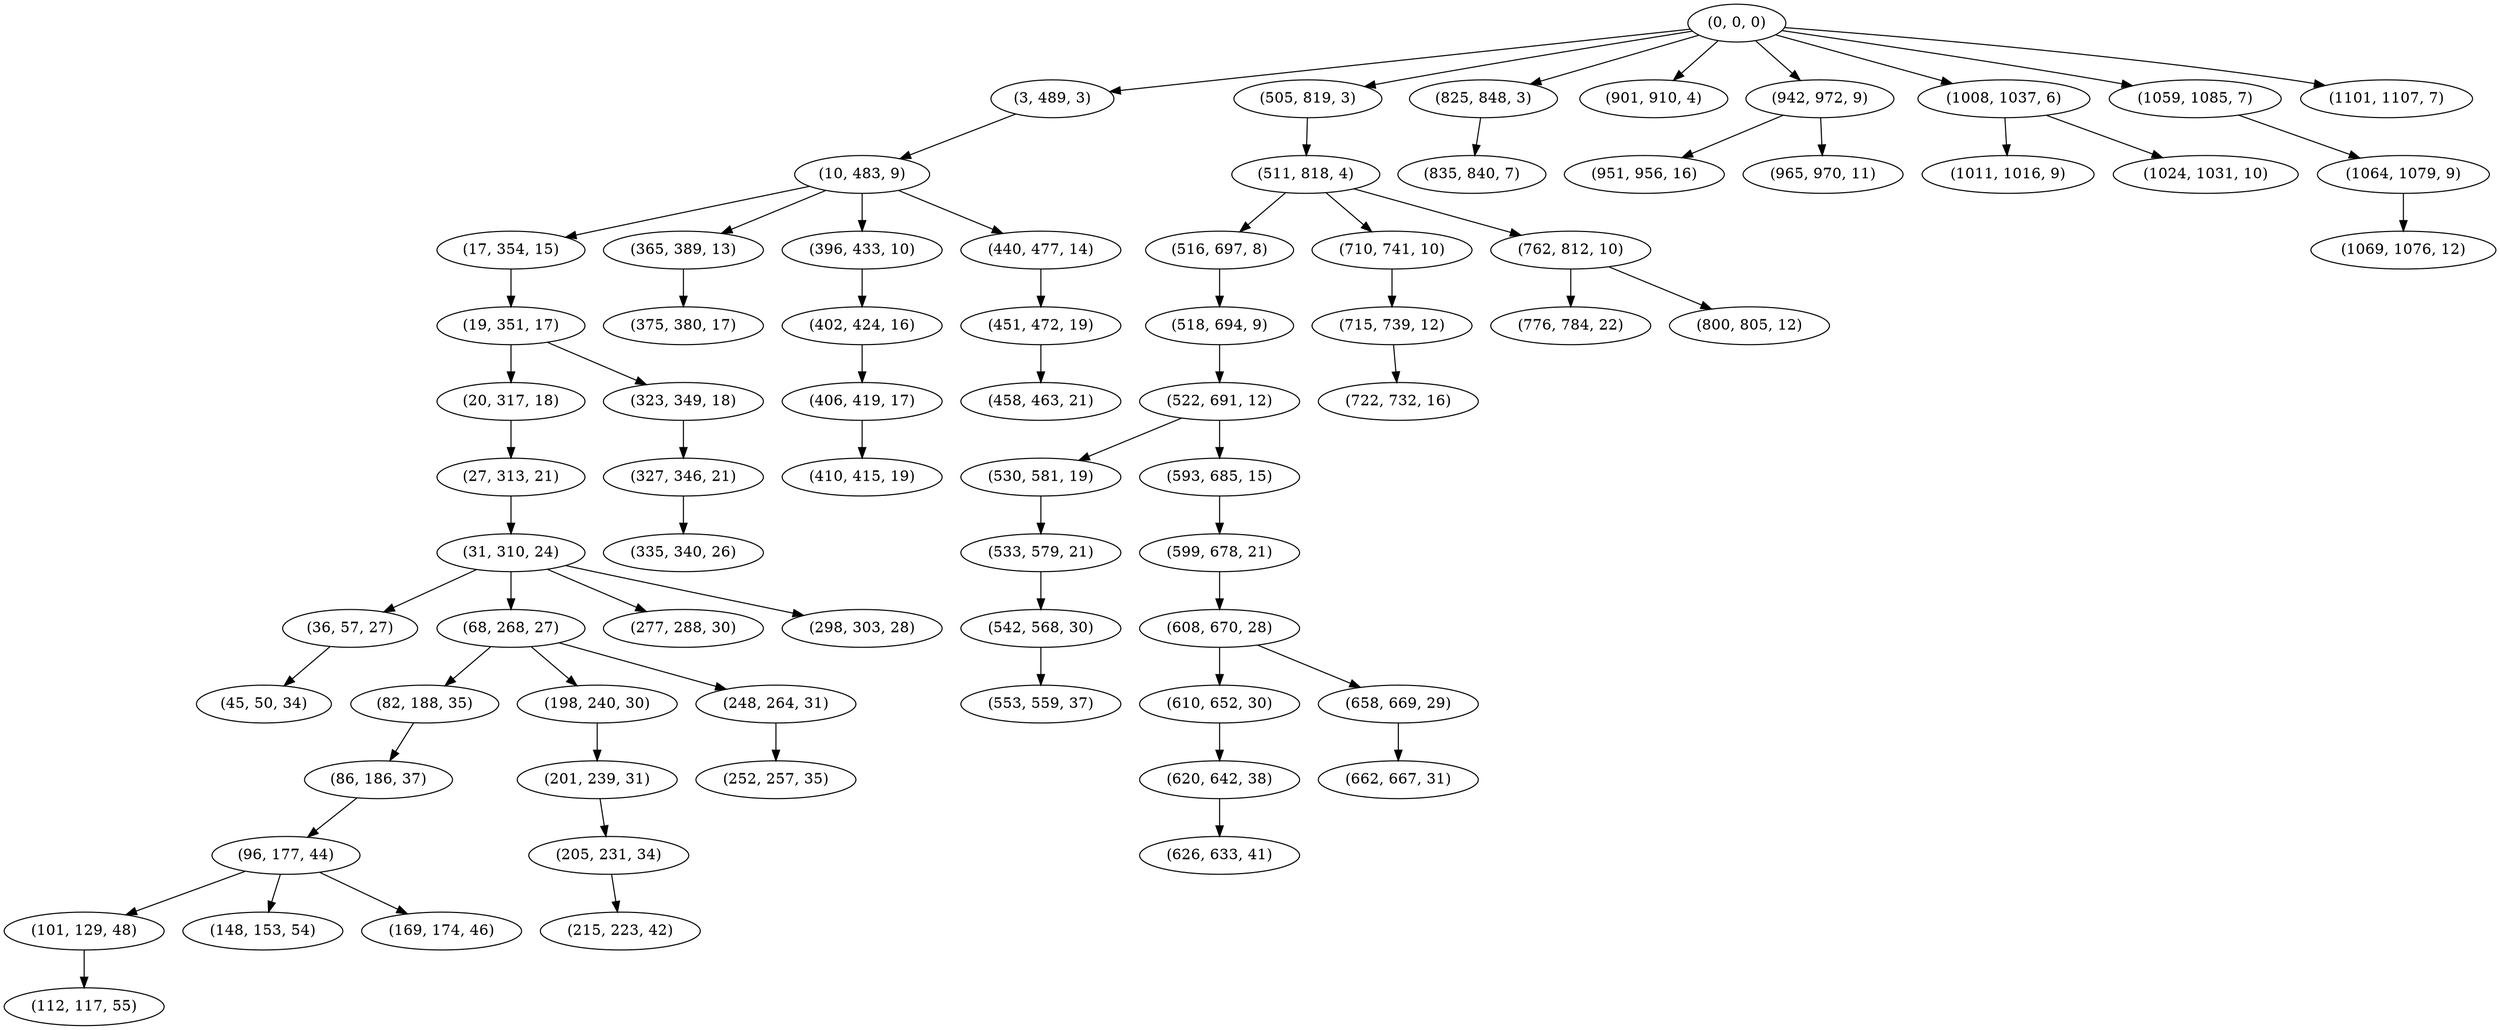 digraph tree {
    "(0, 0, 0)";
    "(3, 489, 3)";
    "(10, 483, 9)";
    "(17, 354, 15)";
    "(19, 351, 17)";
    "(20, 317, 18)";
    "(27, 313, 21)";
    "(31, 310, 24)";
    "(36, 57, 27)";
    "(45, 50, 34)";
    "(68, 268, 27)";
    "(82, 188, 35)";
    "(86, 186, 37)";
    "(96, 177, 44)";
    "(101, 129, 48)";
    "(112, 117, 55)";
    "(148, 153, 54)";
    "(169, 174, 46)";
    "(198, 240, 30)";
    "(201, 239, 31)";
    "(205, 231, 34)";
    "(215, 223, 42)";
    "(248, 264, 31)";
    "(252, 257, 35)";
    "(277, 288, 30)";
    "(298, 303, 28)";
    "(323, 349, 18)";
    "(327, 346, 21)";
    "(335, 340, 26)";
    "(365, 389, 13)";
    "(375, 380, 17)";
    "(396, 433, 10)";
    "(402, 424, 16)";
    "(406, 419, 17)";
    "(410, 415, 19)";
    "(440, 477, 14)";
    "(451, 472, 19)";
    "(458, 463, 21)";
    "(505, 819, 3)";
    "(511, 818, 4)";
    "(516, 697, 8)";
    "(518, 694, 9)";
    "(522, 691, 12)";
    "(530, 581, 19)";
    "(533, 579, 21)";
    "(542, 568, 30)";
    "(553, 559, 37)";
    "(593, 685, 15)";
    "(599, 678, 21)";
    "(608, 670, 28)";
    "(610, 652, 30)";
    "(620, 642, 38)";
    "(626, 633, 41)";
    "(658, 669, 29)";
    "(662, 667, 31)";
    "(710, 741, 10)";
    "(715, 739, 12)";
    "(722, 732, 16)";
    "(762, 812, 10)";
    "(776, 784, 22)";
    "(800, 805, 12)";
    "(825, 848, 3)";
    "(835, 840, 7)";
    "(901, 910, 4)";
    "(942, 972, 9)";
    "(951, 956, 16)";
    "(965, 970, 11)";
    "(1008, 1037, 6)";
    "(1011, 1016, 9)";
    "(1024, 1031, 10)";
    "(1059, 1085, 7)";
    "(1064, 1079, 9)";
    "(1069, 1076, 12)";
    "(1101, 1107, 7)";
    "(0, 0, 0)" -> "(3, 489, 3)";
    "(0, 0, 0)" -> "(505, 819, 3)";
    "(0, 0, 0)" -> "(825, 848, 3)";
    "(0, 0, 0)" -> "(901, 910, 4)";
    "(0, 0, 0)" -> "(942, 972, 9)";
    "(0, 0, 0)" -> "(1008, 1037, 6)";
    "(0, 0, 0)" -> "(1059, 1085, 7)";
    "(0, 0, 0)" -> "(1101, 1107, 7)";
    "(3, 489, 3)" -> "(10, 483, 9)";
    "(10, 483, 9)" -> "(17, 354, 15)";
    "(10, 483, 9)" -> "(365, 389, 13)";
    "(10, 483, 9)" -> "(396, 433, 10)";
    "(10, 483, 9)" -> "(440, 477, 14)";
    "(17, 354, 15)" -> "(19, 351, 17)";
    "(19, 351, 17)" -> "(20, 317, 18)";
    "(19, 351, 17)" -> "(323, 349, 18)";
    "(20, 317, 18)" -> "(27, 313, 21)";
    "(27, 313, 21)" -> "(31, 310, 24)";
    "(31, 310, 24)" -> "(36, 57, 27)";
    "(31, 310, 24)" -> "(68, 268, 27)";
    "(31, 310, 24)" -> "(277, 288, 30)";
    "(31, 310, 24)" -> "(298, 303, 28)";
    "(36, 57, 27)" -> "(45, 50, 34)";
    "(68, 268, 27)" -> "(82, 188, 35)";
    "(68, 268, 27)" -> "(198, 240, 30)";
    "(68, 268, 27)" -> "(248, 264, 31)";
    "(82, 188, 35)" -> "(86, 186, 37)";
    "(86, 186, 37)" -> "(96, 177, 44)";
    "(96, 177, 44)" -> "(101, 129, 48)";
    "(96, 177, 44)" -> "(148, 153, 54)";
    "(96, 177, 44)" -> "(169, 174, 46)";
    "(101, 129, 48)" -> "(112, 117, 55)";
    "(198, 240, 30)" -> "(201, 239, 31)";
    "(201, 239, 31)" -> "(205, 231, 34)";
    "(205, 231, 34)" -> "(215, 223, 42)";
    "(248, 264, 31)" -> "(252, 257, 35)";
    "(323, 349, 18)" -> "(327, 346, 21)";
    "(327, 346, 21)" -> "(335, 340, 26)";
    "(365, 389, 13)" -> "(375, 380, 17)";
    "(396, 433, 10)" -> "(402, 424, 16)";
    "(402, 424, 16)" -> "(406, 419, 17)";
    "(406, 419, 17)" -> "(410, 415, 19)";
    "(440, 477, 14)" -> "(451, 472, 19)";
    "(451, 472, 19)" -> "(458, 463, 21)";
    "(505, 819, 3)" -> "(511, 818, 4)";
    "(511, 818, 4)" -> "(516, 697, 8)";
    "(511, 818, 4)" -> "(710, 741, 10)";
    "(511, 818, 4)" -> "(762, 812, 10)";
    "(516, 697, 8)" -> "(518, 694, 9)";
    "(518, 694, 9)" -> "(522, 691, 12)";
    "(522, 691, 12)" -> "(530, 581, 19)";
    "(522, 691, 12)" -> "(593, 685, 15)";
    "(530, 581, 19)" -> "(533, 579, 21)";
    "(533, 579, 21)" -> "(542, 568, 30)";
    "(542, 568, 30)" -> "(553, 559, 37)";
    "(593, 685, 15)" -> "(599, 678, 21)";
    "(599, 678, 21)" -> "(608, 670, 28)";
    "(608, 670, 28)" -> "(610, 652, 30)";
    "(608, 670, 28)" -> "(658, 669, 29)";
    "(610, 652, 30)" -> "(620, 642, 38)";
    "(620, 642, 38)" -> "(626, 633, 41)";
    "(658, 669, 29)" -> "(662, 667, 31)";
    "(710, 741, 10)" -> "(715, 739, 12)";
    "(715, 739, 12)" -> "(722, 732, 16)";
    "(762, 812, 10)" -> "(776, 784, 22)";
    "(762, 812, 10)" -> "(800, 805, 12)";
    "(825, 848, 3)" -> "(835, 840, 7)";
    "(942, 972, 9)" -> "(951, 956, 16)";
    "(942, 972, 9)" -> "(965, 970, 11)";
    "(1008, 1037, 6)" -> "(1011, 1016, 9)";
    "(1008, 1037, 6)" -> "(1024, 1031, 10)";
    "(1059, 1085, 7)" -> "(1064, 1079, 9)";
    "(1064, 1079, 9)" -> "(1069, 1076, 12)";
}
